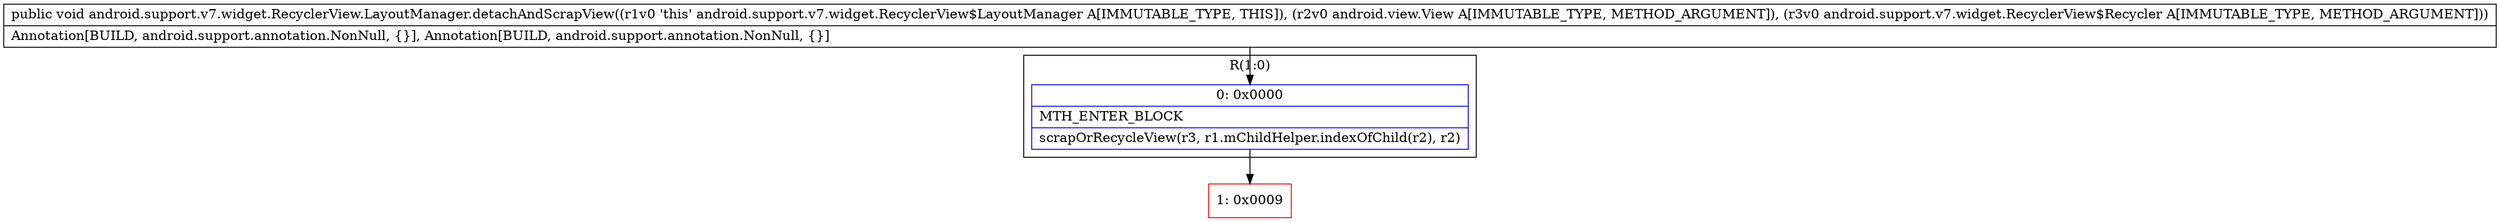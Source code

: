 digraph "CFG forandroid.support.v7.widget.RecyclerView.LayoutManager.detachAndScrapView(Landroid\/view\/View;Landroid\/support\/v7\/widget\/RecyclerView$Recycler;)V" {
subgraph cluster_Region_891472564 {
label = "R(1:0)";
node [shape=record,color=blue];
Node_0 [shape=record,label="{0\:\ 0x0000|MTH_ENTER_BLOCK\l|scrapOrRecycleView(r3, r1.mChildHelper.indexOfChild(r2), r2)\l}"];
}
Node_1 [shape=record,color=red,label="{1\:\ 0x0009}"];
MethodNode[shape=record,label="{public void android.support.v7.widget.RecyclerView.LayoutManager.detachAndScrapView((r1v0 'this' android.support.v7.widget.RecyclerView$LayoutManager A[IMMUTABLE_TYPE, THIS]), (r2v0 android.view.View A[IMMUTABLE_TYPE, METHOD_ARGUMENT]), (r3v0 android.support.v7.widget.RecyclerView$Recycler A[IMMUTABLE_TYPE, METHOD_ARGUMENT]))  | Annotation[BUILD, android.support.annotation.NonNull, \{\}], Annotation[BUILD, android.support.annotation.NonNull, \{\}]\l}"];
MethodNode -> Node_0;
Node_0 -> Node_1;
}

